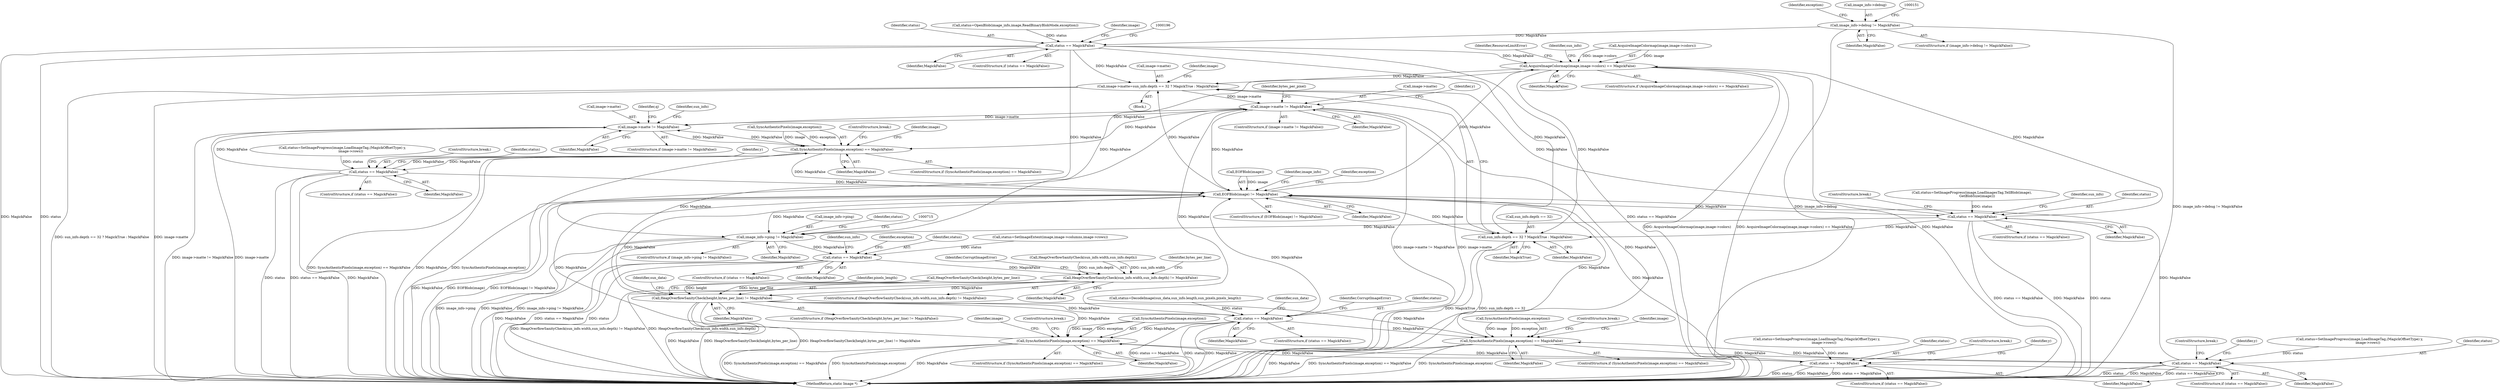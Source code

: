 digraph "0_ImageMagick_3007531bfd326c5c1e29cd41d2cd80c166de8528@pointer" {
"1000145" [label="(Call,image_info->debug != MagickFalse)"];
"1000183" [label="(Call,status == MagickFalse)"];
"1000451" [label="(Call,AcquireImageColormap(image,image->colors) == MagickFalse)"];
"1000681" [label="(Call,image->matte=sun_info.depth == 32 ? MagickTrue : MagickFalse)"];
"1001364" [label="(Call,image->matte != MagickFalse)"];
"1001418" [label="(Call,image->matte != MagickFalse)"];
"1001532" [label="(Call,SyncAuthenticPixels(image,exception) == MagickFalse)"];
"1001559" [label="(Call,status == MagickFalse)"];
"1001580" [label="(Call,EOFBlob(image) != MagickFalse)"];
"1000685" [label="(Call,sun_info.depth == 32 ? MagickTrue : MagickFalse)"];
"1000708" [label="(Call,image_info->ping != MagickFalse)"];
"1000732" [label="(Call,status == MagickFalse)"];
"1000787" [label="(Call,HeapOverflowSanityCheck(sun_info.width,sun_info.depth) != MagickFalse)"];
"1000941" [label="(Call,HeapOverflowSanityCheck(height,bytes_per_line) != MagickFalse)"];
"1001015" [label="(Call,status == MagickFalse)"];
"1001216" [label="(Call,SyncAuthenticPixels(image,exception) == MagickFalse)"];
"1001243" [label="(Call,status == MagickFalse)"];
"1001326" [label="(Call,SyncAuthenticPixels(image,exception) == MagickFalse)"];
"1001353" [label="(Call,status == MagickFalse)"];
"1001660" [label="(Call,status == MagickFalse)"];
"1000457" [label="(Identifier,MagickFalse)"];
"1001581" [label="(Call,EOFBlob(image))"];
"1001352" [label="(ControlStructure,if (status == MagickFalse))"];
"1000941" [label="(Call,HeapOverflowSanityCheck(height,bytes_per_line) != MagickFalse)"];
"1001660" [label="(Call,status == MagickFalse)"];
"1001331" [label="(ControlStructure,break;)"];
"1001676" [label="(MethodReturn,static Image *)"];
"1001017" [label="(Identifier,MagickFalse)"];
"1001335" [label="(Identifier,image)"];
"1001220" [label="(Identifier,MagickFalse)"];
"1000210" [label="(Block,)"];
"1000734" [label="(Identifier,MagickFalse)"];
"1001533" [label="(Call,SyncAuthenticPixels(image,exception))"];
"1001231" [label="(Call,status=SetImageProgress(image,LoadImageTag,(MagickOffsetType) y,\n              image->rows))"];
"1000797" [label="(Identifier,CorruptImageError)"];
"1000786" [label="(ControlStructure,if (HeapOverflowSanityCheck(sun_info.width,sun_info.depth) != MagickFalse))"];
"1001547" [label="(Call,status=SetImageProgress(image,LoadImageTag,(MagickOffsetType) y,\n                image->rows))"];
"1001536" [label="(Identifier,MagickFalse)"];
"1000787" [label="(Call,HeapOverflowSanityCheck(sun_info.width,sun_info.depth) != MagickFalse)"];
"1000948" [label="(Identifier,sun_data)"];
"1001663" [label="(ControlStructure,break;)"];
"1001561" [label="(Identifier,MagickFalse)"];
"1001326" [label="(Call,SyncAuthenticPixels(image,exception) == MagickFalse)"];
"1001531" [label="(ControlStructure,if (SyncAuthenticPixels(image,exception) == MagickFalse))"];
"1000732" [label="(Call,status == MagickFalse)"];
"1000788" [label="(Call,HeapOverflowSanityCheck(sun_info.width,sun_info.depth))"];
"1000957" [label="(Identifier,pixels_length)"];
"1000149" [label="(Identifier,MagickFalse)"];
"1000691" [label="(Identifier,MagickTrue)"];
"1001019" [label="(Identifier,CorruptImageError)"];
"1000731" [label="(ControlStructure,if (status == MagickFalse))"];
"1000721" [label="(Call,status=SetImageExtent(image,image->columns,image->rows))"];
"1001363" [label="(ControlStructure,if (image->matte != MagickFalse))"];
"1001562" [label="(ControlStructure,break;)"];
"1000748" [label="(Identifier,sun_info)"];
"1000681" [label="(Call,image->matte=sun_info.depth == 32 ? MagickTrue : MagickFalse)"];
"1001353" [label="(Call,status == MagickFalse)"];
"1001424" [label="(Identifier,q)"];
"1001216" [label="(Call,SyncAuthenticPixels(image,exception) == MagickFalse)"];
"1001225" [label="(Identifier,image)"];
"1000451" [label="(Call,AcquireImageColormap(image,image->colors) == MagickFalse)"];
"1001015" [label="(Call,status == MagickFalse)"];
"1001537" [label="(ControlStructure,break;)"];
"1001244" [label="(Identifier,status)"];
"1001267" [label="(Identifier,y)"];
"1001215" [label="(ControlStructure,if (SyncAuthenticPixels(image,exception) == MagickFalse))"];
"1001016" [label="(Identifier,status)"];
"1000450" [label="(ControlStructure,if (AcquireImageColormap(image,image->colors) == MagickFalse))"];
"1001432" [label="(Identifier,sun_info)"];
"1000709" [label="(Call,image_info->ping)"];
"1001580" [label="(Call,EOFBlob(image) != MagickFalse)"];
"1001246" [label="(ControlStructure,break;)"];
"1001541" [label="(Identifier,image)"];
"1001650" [label="(Call,status=SetImageProgress(image,LoadImagesTag,TellBlob(image),\n          GetBlobSize(image)))"];
"1001221" [label="(ControlStructure,break;)"];
"1001560" [label="(Identifier,status)"];
"1001368" [label="(Identifier,MagickFalse)"];
"1000184" [label="(Identifier,status)"];
"1001243" [label="(Call,status == MagickFalse)"];
"1000942" [label="(Call,HeapOverflowSanityCheck(height,bytes_per_line))"];
"1001662" [label="(Identifier,MagickFalse)"];
"1000737" [label="(Identifier,exception)"];
"1001666" [label="(Identifier,sun_info)"];
"1000686" [label="(Call,sun_info.depth == 32)"];
"1000682" [label="(Call,image->matte)"];
"1000183" [label="(Call,status == MagickFalse)"];
"1000463" [label="(Identifier,sun_info)"];
"1000795" [label="(Identifier,MagickFalse)"];
"1000707" [label="(ControlStructure,if (image_info->ping != MagickFalse))"];
"1000692" [label="(Identifier,MagickFalse)"];
"1001242" [label="(ControlStructure,if (status == MagickFalse))"];
"1001418" [label="(Call,image->matte != MagickFalse)"];
"1001532" [label="(Call,SyncAuthenticPixels(image,exception) == MagickFalse)"];
"1001370" [label="(Identifier,bytes_per_pixel)"];
"1001245" [label="(Identifier,MagickFalse)"];
"1000144" [label="(ControlStructure,if (image_info->debug != MagickFalse))"];
"1001558" [label="(ControlStructure,if (status == MagickFalse))"];
"1001579" [label="(ControlStructure,if (EOFBlob(image) != MagickFalse))"];
"1001014" [label="(ControlStructure,if (status == MagickFalse))"];
"1001383" [label="(Identifier,y)"];
"1001330" [label="(Identifier,MagickFalse)"];
"1001327" [label="(Call,SyncAuthenticPixels(image,exception))"];
"1001355" [label="(Identifier,MagickFalse)"];
"1000452" [label="(Call,AcquireImageColormap(image,image->colors))"];
"1000708" [label="(Call,image_info->ping != MagickFalse)"];
"1001365" [label="(Call,image->matte)"];
"1001583" [label="(Identifier,MagickFalse)"];
"1000733" [label="(Identifier,status)"];
"1000459" [label="(Identifier,ResourceLimitError)"];
"1001325" [label="(ControlStructure,if (SyncAuthenticPixels(image,exception) == MagickFalse))"];
"1000145" [label="(Call,image_info->debug != MagickFalse)"];
"1001341" [label="(Call,status=SetImageProgress(image,LoadImageTag,(MagickOffsetType) y,\n                image->rows))"];
"1001354" [label="(Identifier,status)"];
"1000685" [label="(Call,sun_info.depth == 32 ? MagickTrue : MagickFalse)"];
"1000175" [label="(Call,status=OpenBlob(image_info,image,ReadBinaryBlobMode,exception))"];
"1000161" [label="(Identifier,exception)"];
"1000945" [label="(Identifier,MagickFalse)"];
"1001217" [label="(Call,SyncAuthenticPixels(image,exception))"];
"1001559" [label="(Call,status == MagickFalse)"];
"1000695" [label="(Identifier,image)"];
"1001596" [label="(Identifier,image_info)"];
"1001080" [label="(Identifier,y)"];
"1001659" [label="(ControlStructure,if (status == MagickFalse))"];
"1000800" [label="(Identifier,bytes_per_line)"];
"1001005" [label="(Call,status=DecodeImage(sun_data,sun_info.length,sun_pixels,pixels_length))"];
"1000712" [label="(Identifier,MagickFalse)"];
"1000940" [label="(ControlStructure,if (HeapOverflowSanityCheck(height,bytes_per_line) != MagickFalse))"];
"1001422" [label="(Identifier,MagickFalse)"];
"1001419" [label="(Call,image->matte)"];
"1000185" [label="(Identifier,MagickFalse)"];
"1001586" [label="(Identifier,exception)"];
"1001364" [label="(Call,image->matte != MagickFalse)"];
"1001417" [label="(ControlStructure,if (image->matte != MagickFalse))"];
"1000722" [label="(Identifier,status)"];
"1001054" [label="(Identifier,sun_data)"];
"1000188" [label="(Identifier,image)"];
"1001373" [label="(Identifier,y)"];
"1001356" [label="(ControlStructure,break;)"];
"1000182" [label="(ControlStructure,if (status == MagickFalse))"];
"1000146" [label="(Call,image_info->debug)"];
"1001661" [label="(Identifier,status)"];
"1000145" -> "1000144"  [label="AST: "];
"1000145" -> "1000149"  [label="CFG: "];
"1000146" -> "1000145"  [label="AST: "];
"1000149" -> "1000145"  [label="AST: "];
"1000151" -> "1000145"  [label="CFG: "];
"1000161" -> "1000145"  [label="CFG: "];
"1000145" -> "1001676"  [label="DDG: image_info->debug != MagickFalse"];
"1000145" -> "1001676"  [label="DDG: image_info->debug"];
"1000145" -> "1000183"  [label="DDG: MagickFalse"];
"1000183" -> "1000182"  [label="AST: "];
"1000183" -> "1000185"  [label="CFG: "];
"1000184" -> "1000183"  [label="AST: "];
"1000185" -> "1000183"  [label="AST: "];
"1000188" -> "1000183"  [label="CFG: "];
"1000196" -> "1000183"  [label="CFG: "];
"1000183" -> "1001676"  [label="DDG: MagickFalse"];
"1000183" -> "1001676"  [label="DDG: status"];
"1000183" -> "1001676"  [label="DDG: status == MagickFalse"];
"1000175" -> "1000183"  [label="DDG: status"];
"1000183" -> "1000451"  [label="DDG: MagickFalse"];
"1000183" -> "1000681"  [label="DDG: MagickFalse"];
"1000183" -> "1000685"  [label="DDG: MagickFalse"];
"1000183" -> "1000708"  [label="DDG: MagickFalse"];
"1000451" -> "1000450"  [label="AST: "];
"1000451" -> "1000457"  [label="CFG: "];
"1000452" -> "1000451"  [label="AST: "];
"1000457" -> "1000451"  [label="AST: "];
"1000459" -> "1000451"  [label="CFG: "];
"1000463" -> "1000451"  [label="CFG: "];
"1000451" -> "1001676"  [label="DDG: MagickFalse"];
"1000451" -> "1001676"  [label="DDG: AcquireImageColormap(image,image->colors)"];
"1000451" -> "1001676"  [label="DDG: AcquireImageColormap(image,image->colors) == MagickFalse"];
"1000452" -> "1000451"  [label="DDG: image"];
"1000452" -> "1000451"  [label="DDG: image->colors"];
"1001660" -> "1000451"  [label="DDG: MagickFalse"];
"1001580" -> "1000451"  [label="DDG: MagickFalse"];
"1000451" -> "1000681"  [label="DDG: MagickFalse"];
"1000451" -> "1000685"  [label="DDG: MagickFalse"];
"1000451" -> "1000708"  [label="DDG: MagickFalse"];
"1000681" -> "1000210"  [label="AST: "];
"1000681" -> "1000685"  [label="CFG: "];
"1000682" -> "1000681"  [label="AST: "];
"1000685" -> "1000681"  [label="AST: "];
"1000695" -> "1000681"  [label="CFG: "];
"1000681" -> "1001676"  [label="DDG: image->matte"];
"1000681" -> "1001676"  [label="DDG: sun_info.depth == 32 ? MagickTrue : MagickFalse"];
"1001580" -> "1000681"  [label="DDG: MagickFalse"];
"1001660" -> "1000681"  [label="DDG: MagickFalse"];
"1000681" -> "1001364"  [label="DDG: image->matte"];
"1001364" -> "1001363"  [label="AST: "];
"1001364" -> "1001368"  [label="CFG: "];
"1001365" -> "1001364"  [label="AST: "];
"1001368" -> "1001364"  [label="AST: "];
"1001370" -> "1001364"  [label="CFG: "];
"1001373" -> "1001364"  [label="CFG: "];
"1001364" -> "1001676"  [label="DDG: image->matte != MagickFalse"];
"1001364" -> "1001676"  [label="DDG: image->matte"];
"1001364" -> "1001676"  [label="DDG: MagickFalse"];
"1000941" -> "1001364"  [label="DDG: MagickFalse"];
"1001015" -> "1001364"  [label="DDG: MagickFalse"];
"1001364" -> "1001418"  [label="DDG: image->matte"];
"1001364" -> "1001418"  [label="DDG: MagickFalse"];
"1001364" -> "1001532"  [label="DDG: MagickFalse"];
"1001364" -> "1001580"  [label="DDG: MagickFalse"];
"1001418" -> "1001417"  [label="AST: "];
"1001418" -> "1001422"  [label="CFG: "];
"1001419" -> "1001418"  [label="AST: "];
"1001422" -> "1001418"  [label="AST: "];
"1001424" -> "1001418"  [label="CFG: "];
"1001432" -> "1001418"  [label="CFG: "];
"1001418" -> "1001676"  [label="DDG: image->matte"];
"1001418" -> "1001676"  [label="DDG: image->matte != MagickFalse"];
"1001532" -> "1001418"  [label="DDG: MagickFalse"];
"1001559" -> "1001418"  [label="DDG: MagickFalse"];
"1001418" -> "1001532"  [label="DDG: MagickFalse"];
"1001532" -> "1001531"  [label="AST: "];
"1001532" -> "1001536"  [label="CFG: "];
"1001533" -> "1001532"  [label="AST: "];
"1001536" -> "1001532"  [label="AST: "];
"1001537" -> "1001532"  [label="CFG: "];
"1001541" -> "1001532"  [label="CFG: "];
"1001532" -> "1001676"  [label="DDG: SyncAuthenticPixels(image,exception) == MagickFalse"];
"1001532" -> "1001676"  [label="DDG: MagickFalse"];
"1001532" -> "1001676"  [label="DDG: SyncAuthenticPixels(image,exception)"];
"1001533" -> "1001532"  [label="DDG: image"];
"1001533" -> "1001532"  [label="DDG: exception"];
"1001559" -> "1001532"  [label="DDG: MagickFalse"];
"1001532" -> "1001559"  [label="DDG: MagickFalse"];
"1001532" -> "1001580"  [label="DDG: MagickFalse"];
"1001559" -> "1001558"  [label="AST: "];
"1001559" -> "1001561"  [label="CFG: "];
"1001560" -> "1001559"  [label="AST: "];
"1001561" -> "1001559"  [label="AST: "];
"1001562" -> "1001559"  [label="CFG: "];
"1001383" -> "1001559"  [label="CFG: "];
"1001559" -> "1001676"  [label="DDG: status == MagickFalse"];
"1001559" -> "1001676"  [label="DDG: MagickFalse"];
"1001559" -> "1001676"  [label="DDG: status"];
"1001547" -> "1001559"  [label="DDG: status"];
"1001559" -> "1001580"  [label="DDG: MagickFalse"];
"1001580" -> "1001579"  [label="AST: "];
"1001580" -> "1001583"  [label="CFG: "];
"1001581" -> "1001580"  [label="AST: "];
"1001583" -> "1001580"  [label="AST: "];
"1001586" -> "1001580"  [label="CFG: "];
"1001596" -> "1001580"  [label="CFG: "];
"1001580" -> "1001676"  [label="DDG: EOFBlob(image) != MagickFalse"];
"1001580" -> "1001676"  [label="DDG: MagickFalse"];
"1001580" -> "1001676"  [label="DDG: EOFBlob(image)"];
"1001580" -> "1000685"  [label="DDG: MagickFalse"];
"1001580" -> "1000708"  [label="DDG: MagickFalse"];
"1001581" -> "1001580"  [label="DDG: image"];
"1001326" -> "1001580"  [label="DDG: MagickFalse"];
"1001353" -> "1001580"  [label="DDG: MagickFalse"];
"1000941" -> "1001580"  [label="DDG: MagickFalse"];
"1001243" -> "1001580"  [label="DDG: MagickFalse"];
"1001015" -> "1001580"  [label="DDG: MagickFalse"];
"1001216" -> "1001580"  [label="DDG: MagickFalse"];
"1001580" -> "1001660"  [label="DDG: MagickFalse"];
"1000685" -> "1000691"  [label="CFG: "];
"1000685" -> "1000692"  [label="CFG: "];
"1000686" -> "1000685"  [label="AST: "];
"1000691" -> "1000685"  [label="AST: "];
"1000692" -> "1000685"  [label="AST: "];
"1000685" -> "1001676"  [label="DDG: sun_info.depth == 32"];
"1000685" -> "1001676"  [label="DDG: MagickTrue"];
"1001660" -> "1000685"  [label="DDG: MagickFalse"];
"1000708" -> "1000707"  [label="AST: "];
"1000708" -> "1000712"  [label="CFG: "];
"1000709" -> "1000708"  [label="AST: "];
"1000712" -> "1000708"  [label="AST: "];
"1000715" -> "1000708"  [label="CFG: "];
"1000722" -> "1000708"  [label="CFG: "];
"1000708" -> "1001676"  [label="DDG: image_info->ping"];
"1000708" -> "1001676"  [label="DDG: MagickFalse"];
"1000708" -> "1001676"  [label="DDG: image_info->ping != MagickFalse"];
"1001660" -> "1000708"  [label="DDG: MagickFalse"];
"1000708" -> "1000732"  [label="DDG: MagickFalse"];
"1000732" -> "1000731"  [label="AST: "];
"1000732" -> "1000734"  [label="CFG: "];
"1000733" -> "1000732"  [label="AST: "];
"1000734" -> "1000732"  [label="AST: "];
"1000737" -> "1000732"  [label="CFG: "];
"1000748" -> "1000732"  [label="CFG: "];
"1000732" -> "1001676"  [label="DDG: MagickFalse"];
"1000732" -> "1001676"  [label="DDG: status == MagickFalse"];
"1000732" -> "1001676"  [label="DDG: status"];
"1000721" -> "1000732"  [label="DDG: status"];
"1000732" -> "1000787"  [label="DDG: MagickFalse"];
"1000787" -> "1000786"  [label="AST: "];
"1000787" -> "1000795"  [label="CFG: "];
"1000788" -> "1000787"  [label="AST: "];
"1000795" -> "1000787"  [label="AST: "];
"1000797" -> "1000787"  [label="CFG: "];
"1000800" -> "1000787"  [label="CFG: "];
"1000787" -> "1001676"  [label="DDG: HeapOverflowSanityCheck(sun_info.width,sun_info.depth)"];
"1000787" -> "1001676"  [label="DDG: HeapOverflowSanityCheck(sun_info.width,sun_info.depth) != MagickFalse"];
"1000788" -> "1000787"  [label="DDG: sun_info.width"];
"1000788" -> "1000787"  [label="DDG: sun_info.depth"];
"1000787" -> "1000941"  [label="DDG: MagickFalse"];
"1000941" -> "1000940"  [label="AST: "];
"1000941" -> "1000945"  [label="CFG: "];
"1000942" -> "1000941"  [label="AST: "];
"1000945" -> "1000941"  [label="AST: "];
"1000948" -> "1000941"  [label="CFG: "];
"1000957" -> "1000941"  [label="CFG: "];
"1000941" -> "1001676"  [label="DDG: HeapOverflowSanityCheck(height,bytes_per_line)"];
"1000941" -> "1001676"  [label="DDG: HeapOverflowSanityCheck(height,bytes_per_line) != MagickFalse"];
"1000941" -> "1001676"  [label="DDG: MagickFalse"];
"1000942" -> "1000941"  [label="DDG: height"];
"1000942" -> "1000941"  [label="DDG: bytes_per_line"];
"1000941" -> "1001015"  [label="DDG: MagickFalse"];
"1000941" -> "1001216"  [label="DDG: MagickFalse"];
"1000941" -> "1001326"  [label="DDG: MagickFalse"];
"1001015" -> "1001014"  [label="AST: "];
"1001015" -> "1001017"  [label="CFG: "];
"1001016" -> "1001015"  [label="AST: "];
"1001017" -> "1001015"  [label="AST: "];
"1001019" -> "1001015"  [label="CFG: "];
"1001054" -> "1001015"  [label="CFG: "];
"1001015" -> "1001676"  [label="DDG: status == MagickFalse"];
"1001015" -> "1001676"  [label="DDG: status"];
"1001015" -> "1001676"  [label="DDG: MagickFalse"];
"1001005" -> "1001015"  [label="DDG: status"];
"1001015" -> "1001216"  [label="DDG: MagickFalse"];
"1001015" -> "1001326"  [label="DDG: MagickFalse"];
"1001216" -> "1001215"  [label="AST: "];
"1001216" -> "1001220"  [label="CFG: "];
"1001217" -> "1001216"  [label="AST: "];
"1001220" -> "1001216"  [label="AST: "];
"1001221" -> "1001216"  [label="CFG: "];
"1001225" -> "1001216"  [label="CFG: "];
"1001216" -> "1001676"  [label="DDG: MagickFalse"];
"1001216" -> "1001676"  [label="DDG: SyncAuthenticPixels(image,exception) == MagickFalse"];
"1001216" -> "1001676"  [label="DDG: SyncAuthenticPixels(image,exception)"];
"1001217" -> "1001216"  [label="DDG: image"];
"1001217" -> "1001216"  [label="DDG: exception"];
"1001243" -> "1001216"  [label="DDG: MagickFalse"];
"1001216" -> "1001243"  [label="DDG: MagickFalse"];
"1001243" -> "1001242"  [label="AST: "];
"1001243" -> "1001245"  [label="CFG: "];
"1001244" -> "1001243"  [label="AST: "];
"1001245" -> "1001243"  [label="AST: "];
"1001246" -> "1001243"  [label="CFG: "];
"1001080" -> "1001243"  [label="CFG: "];
"1001243" -> "1001676"  [label="DDG: status == MagickFalse"];
"1001243" -> "1001676"  [label="DDG: status"];
"1001243" -> "1001676"  [label="DDG: MagickFalse"];
"1001231" -> "1001243"  [label="DDG: status"];
"1001326" -> "1001325"  [label="AST: "];
"1001326" -> "1001330"  [label="CFG: "];
"1001327" -> "1001326"  [label="AST: "];
"1001330" -> "1001326"  [label="AST: "];
"1001331" -> "1001326"  [label="CFG: "];
"1001335" -> "1001326"  [label="CFG: "];
"1001326" -> "1001676"  [label="DDG: MagickFalse"];
"1001326" -> "1001676"  [label="DDG: SyncAuthenticPixels(image,exception) == MagickFalse"];
"1001326" -> "1001676"  [label="DDG: SyncAuthenticPixels(image,exception)"];
"1001327" -> "1001326"  [label="DDG: image"];
"1001327" -> "1001326"  [label="DDG: exception"];
"1001353" -> "1001326"  [label="DDG: MagickFalse"];
"1001326" -> "1001353"  [label="DDG: MagickFalse"];
"1001353" -> "1001352"  [label="AST: "];
"1001353" -> "1001355"  [label="CFG: "];
"1001354" -> "1001353"  [label="AST: "];
"1001355" -> "1001353"  [label="AST: "];
"1001356" -> "1001353"  [label="CFG: "];
"1001267" -> "1001353"  [label="CFG: "];
"1001353" -> "1001676"  [label="DDG: MagickFalse"];
"1001353" -> "1001676"  [label="DDG: status == MagickFalse"];
"1001353" -> "1001676"  [label="DDG: status"];
"1001341" -> "1001353"  [label="DDG: status"];
"1001660" -> "1001659"  [label="AST: "];
"1001660" -> "1001662"  [label="CFG: "];
"1001661" -> "1001660"  [label="AST: "];
"1001662" -> "1001660"  [label="AST: "];
"1001666" -> "1001660"  [label="CFG: "];
"1001663" -> "1001660"  [label="CFG: "];
"1001660" -> "1001676"  [label="DDG: status == MagickFalse"];
"1001660" -> "1001676"  [label="DDG: MagickFalse"];
"1001660" -> "1001676"  [label="DDG: status"];
"1001650" -> "1001660"  [label="DDG: status"];
}
